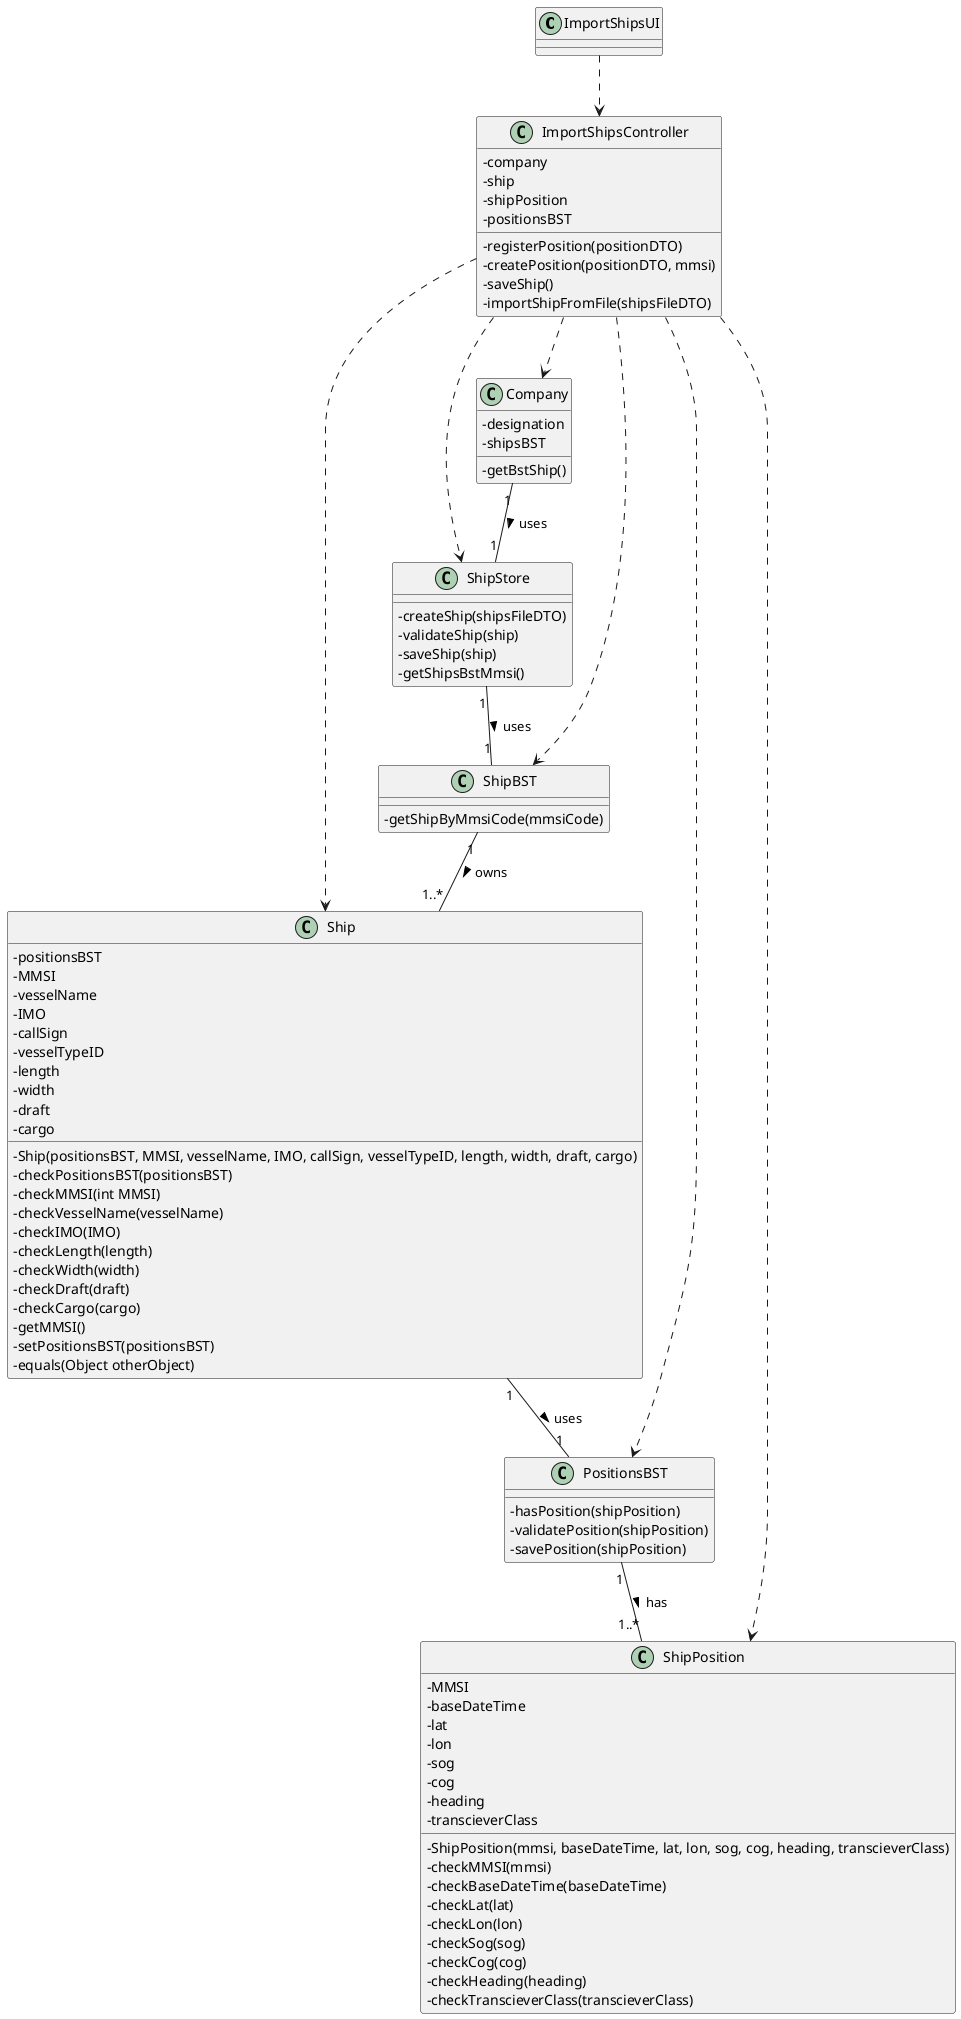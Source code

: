 @startuml

skinparam classAttributeIconSize 0

class ImportShipsUI {}

class ImportShipsController {
- company
- ship
- shipPosition
- positionsBST
- registerPosition(positionDTO)
- createPosition(positionDTO, mmsi)
- saveShip()
- importShipFromFile(shipsFileDTO)
}

class Company {
- designation
- shipsBST
- getBstShip()
}

class Ship {
- positionsBST
- MMSI
- vesselName
- IMO
- callSign
- vesselTypeID
- length
- width
- draft
- cargo
- Ship(positionsBST, MMSI, vesselName, IMO, callSign, vesselTypeID, length, width, draft, cargo)
- checkPositionsBST(positionsBST)
- checkMMSI(int MMSI)
- checkVesselName(vesselName)
- checkIMO(IMO)
- checkLength(length)
- checkWidth(width)
- checkDraft(draft)
- checkCargo(cargo)
- getMMSI()
- setPositionsBST(positionsBST)
- equals(Object otherObject)
}

class ShipPosition {
- MMSI
- baseDateTime
- lat
- lon
- sog
- cog
- heading
- transcieverClass
- ShipPosition(mmsi, baseDateTime, lat, lon, sog, cog, heading, transcieverClass)
- checkMMSI(mmsi)
- checkBaseDateTime(baseDateTime)
- checkLat(lat)
- checkLon(lon)
- checkSog(sog)
- checkCog(cog)
- checkHeading(heading)
- checkTranscieverClass(transcieverClass)
}

class ShipStore {
- createShip(shipsFileDTO)
- validateShip(ship)
- saveShip(ship)
- getShipsBstMmsi()
}

class ShipBST {
- getShipByMmsiCode(mmsiCode)
}

class PositionsBST {
- hasPosition(shipPosition)
- validatePosition(shipPosition)
- savePosition(shipPosition)
}

Company "1" -- "1" ShipStore : uses >
ShipStore "1" -- "1" ShipBST : uses >
ShipBST "1" -- "1..*" Ship : owns >
Ship "1" -- "1" PositionsBST : uses >
PositionsBST "1" -- "1..*" ShipPosition : has >
ImportShipsUI ..> ImportShipsController
ImportShipsController ..> Company
ImportShipsController ..> ShipBST
ImportShipsController ..> Ship
ImportShipsController ..> PositionsBST
ImportShipsController ..> ShipPosition
ImportShipsController ..> ShipStore


@enduml